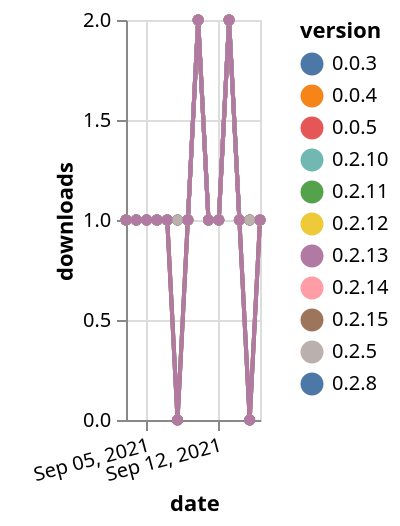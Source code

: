 {"$schema": "https://vega.github.io/schema/vega-lite/v5.json", "description": "A simple bar chart with embedded data.", "data": {"values": [{"date": "2021-09-03", "total": 250, "delta": 1, "version": "0.0.3"}, {"date": "2021-09-04", "total": 251, "delta": 1, "version": "0.0.3"}, {"date": "2021-09-05", "total": 252, "delta": 1, "version": "0.0.3"}, {"date": "2021-09-06", "total": 253, "delta": 1, "version": "0.0.3"}, {"date": "2021-09-07", "total": 254, "delta": 1, "version": "0.0.3"}, {"date": "2021-09-08", "total": 255, "delta": 1, "version": "0.0.3"}, {"date": "2021-09-09", "total": 256, "delta": 1, "version": "0.0.3"}, {"date": "2021-09-10", "total": 258, "delta": 2, "version": "0.0.3"}, {"date": "2021-09-11", "total": 259, "delta": 1, "version": "0.0.3"}, {"date": "2021-09-12", "total": 260, "delta": 1, "version": "0.0.3"}, {"date": "2021-09-13", "total": 262, "delta": 2, "version": "0.0.3"}, {"date": "2021-09-14", "total": 263, "delta": 1, "version": "0.0.3"}, {"date": "2021-09-15", "total": 264, "delta": 1, "version": "0.0.3"}, {"date": "2021-09-16", "total": 265, "delta": 1, "version": "0.0.3"}, {"date": "2021-09-03", "total": 246, "delta": 1, "version": "0.0.5"}, {"date": "2021-09-04", "total": 247, "delta": 1, "version": "0.0.5"}, {"date": "2021-09-05", "total": 248, "delta": 1, "version": "0.0.5"}, {"date": "2021-09-06", "total": 249, "delta": 1, "version": "0.0.5"}, {"date": "2021-09-07", "total": 250, "delta": 1, "version": "0.0.5"}, {"date": "2021-09-08", "total": 251, "delta": 1, "version": "0.0.5"}, {"date": "2021-09-09", "total": 252, "delta": 1, "version": "0.0.5"}, {"date": "2021-09-10", "total": 254, "delta": 2, "version": "0.0.5"}, {"date": "2021-09-11", "total": 255, "delta": 1, "version": "0.0.5"}, {"date": "2021-09-12", "total": 256, "delta": 1, "version": "0.0.5"}, {"date": "2021-09-13", "total": 258, "delta": 2, "version": "0.0.5"}, {"date": "2021-09-14", "total": 259, "delta": 1, "version": "0.0.5"}, {"date": "2021-09-15", "total": 260, "delta": 1, "version": "0.0.5"}, {"date": "2021-09-16", "total": 261, "delta": 1, "version": "0.0.5"}, {"date": "2021-09-03", "total": 238, "delta": 1, "version": "0.2.11"}, {"date": "2021-09-04", "total": 239, "delta": 1, "version": "0.2.11"}, {"date": "2021-09-05", "total": 240, "delta": 1, "version": "0.2.11"}, {"date": "2021-09-06", "total": 241, "delta": 1, "version": "0.2.11"}, {"date": "2021-09-07", "total": 242, "delta": 1, "version": "0.2.11"}, {"date": "2021-09-08", "total": 242, "delta": 0, "version": "0.2.11"}, {"date": "2021-09-09", "total": 243, "delta": 1, "version": "0.2.11"}, {"date": "2021-09-10", "total": 245, "delta": 2, "version": "0.2.11"}, {"date": "2021-09-11", "total": 246, "delta": 1, "version": "0.2.11"}, {"date": "2021-09-12", "total": 247, "delta": 1, "version": "0.2.11"}, {"date": "2021-09-13", "total": 249, "delta": 2, "version": "0.2.11"}, {"date": "2021-09-14", "total": 250, "delta": 1, "version": "0.2.11"}, {"date": "2021-09-15", "total": 250, "delta": 0, "version": "0.2.11"}, {"date": "2021-09-16", "total": 251, "delta": 1, "version": "0.2.11"}, {"date": "2021-09-03", "total": 250, "delta": 1, "version": "0.0.4"}, {"date": "2021-09-04", "total": 251, "delta": 1, "version": "0.0.4"}, {"date": "2021-09-05", "total": 252, "delta": 1, "version": "0.0.4"}, {"date": "2021-09-06", "total": 253, "delta": 1, "version": "0.0.4"}, {"date": "2021-09-07", "total": 254, "delta": 1, "version": "0.0.4"}, {"date": "2021-09-08", "total": 255, "delta": 1, "version": "0.0.4"}, {"date": "2021-09-09", "total": 256, "delta": 1, "version": "0.0.4"}, {"date": "2021-09-10", "total": 258, "delta": 2, "version": "0.0.4"}, {"date": "2021-09-11", "total": 259, "delta": 1, "version": "0.0.4"}, {"date": "2021-09-12", "total": 260, "delta": 1, "version": "0.0.4"}, {"date": "2021-09-13", "total": 262, "delta": 2, "version": "0.0.4"}, {"date": "2021-09-14", "total": 263, "delta": 1, "version": "0.0.4"}, {"date": "2021-09-15", "total": 264, "delta": 1, "version": "0.0.4"}, {"date": "2021-09-16", "total": 265, "delta": 1, "version": "0.0.4"}, {"date": "2021-09-03", "total": 196, "delta": 1, "version": "0.2.12"}, {"date": "2021-09-04", "total": 197, "delta": 1, "version": "0.2.12"}, {"date": "2021-09-05", "total": 198, "delta": 1, "version": "0.2.12"}, {"date": "2021-09-06", "total": 199, "delta": 1, "version": "0.2.12"}, {"date": "2021-09-07", "total": 200, "delta": 1, "version": "0.2.12"}, {"date": "2021-09-08", "total": 200, "delta": 0, "version": "0.2.12"}, {"date": "2021-09-09", "total": 201, "delta": 1, "version": "0.2.12"}, {"date": "2021-09-10", "total": 203, "delta": 2, "version": "0.2.12"}, {"date": "2021-09-11", "total": 204, "delta": 1, "version": "0.2.12"}, {"date": "2021-09-12", "total": 205, "delta": 1, "version": "0.2.12"}, {"date": "2021-09-13", "total": 207, "delta": 2, "version": "0.2.12"}, {"date": "2021-09-14", "total": 208, "delta": 1, "version": "0.2.12"}, {"date": "2021-09-15", "total": 208, "delta": 0, "version": "0.2.12"}, {"date": "2021-09-16", "total": 209, "delta": 1, "version": "0.2.12"}, {"date": "2021-09-03", "total": 190, "delta": 1, "version": "0.2.14"}, {"date": "2021-09-04", "total": 191, "delta": 1, "version": "0.2.14"}, {"date": "2021-09-05", "total": 192, "delta": 1, "version": "0.2.14"}, {"date": "2021-09-06", "total": 193, "delta": 1, "version": "0.2.14"}, {"date": "2021-09-07", "total": 194, "delta": 1, "version": "0.2.14"}, {"date": "2021-09-08", "total": 194, "delta": 0, "version": "0.2.14"}, {"date": "2021-09-09", "total": 195, "delta": 1, "version": "0.2.14"}, {"date": "2021-09-10", "total": 197, "delta": 2, "version": "0.2.14"}, {"date": "2021-09-11", "total": 198, "delta": 1, "version": "0.2.14"}, {"date": "2021-09-12", "total": 199, "delta": 1, "version": "0.2.14"}, {"date": "2021-09-13", "total": 201, "delta": 2, "version": "0.2.14"}, {"date": "2021-09-14", "total": 202, "delta": 1, "version": "0.2.14"}, {"date": "2021-09-15", "total": 202, "delta": 0, "version": "0.2.14"}, {"date": "2021-09-16", "total": 203, "delta": 1, "version": "0.2.14"}, {"date": "2021-09-03", "total": 239, "delta": 1, "version": "0.2.10"}, {"date": "2021-09-04", "total": 240, "delta": 1, "version": "0.2.10"}, {"date": "2021-09-05", "total": 241, "delta": 1, "version": "0.2.10"}, {"date": "2021-09-06", "total": 242, "delta": 1, "version": "0.2.10"}, {"date": "2021-09-07", "total": 243, "delta": 1, "version": "0.2.10"}, {"date": "2021-09-08", "total": 243, "delta": 0, "version": "0.2.10"}, {"date": "2021-09-09", "total": 244, "delta": 1, "version": "0.2.10"}, {"date": "2021-09-10", "total": 246, "delta": 2, "version": "0.2.10"}, {"date": "2021-09-11", "total": 247, "delta": 1, "version": "0.2.10"}, {"date": "2021-09-12", "total": 248, "delta": 1, "version": "0.2.10"}, {"date": "2021-09-13", "total": 250, "delta": 2, "version": "0.2.10"}, {"date": "2021-09-14", "total": 251, "delta": 1, "version": "0.2.10"}, {"date": "2021-09-15", "total": 251, "delta": 0, "version": "0.2.10"}, {"date": "2021-09-16", "total": 252, "delta": 1, "version": "0.2.10"}, {"date": "2021-09-03", "total": 239, "delta": 1, "version": "0.2.8"}, {"date": "2021-09-04", "total": 240, "delta": 1, "version": "0.2.8"}, {"date": "2021-09-05", "total": 241, "delta": 1, "version": "0.2.8"}, {"date": "2021-09-06", "total": 242, "delta": 1, "version": "0.2.8"}, {"date": "2021-09-07", "total": 243, "delta": 1, "version": "0.2.8"}, {"date": "2021-09-08", "total": 244, "delta": 1, "version": "0.2.8"}, {"date": "2021-09-09", "total": 245, "delta": 1, "version": "0.2.8"}, {"date": "2021-09-10", "total": 247, "delta": 2, "version": "0.2.8"}, {"date": "2021-09-11", "total": 248, "delta": 1, "version": "0.2.8"}, {"date": "2021-09-12", "total": 249, "delta": 1, "version": "0.2.8"}, {"date": "2021-09-13", "total": 251, "delta": 2, "version": "0.2.8"}, {"date": "2021-09-14", "total": 252, "delta": 1, "version": "0.2.8"}, {"date": "2021-09-15", "total": 253, "delta": 1, "version": "0.2.8"}, {"date": "2021-09-16", "total": 254, "delta": 1, "version": "0.2.8"}, {"date": "2021-09-03", "total": 189, "delta": 1, "version": "0.2.15"}, {"date": "2021-09-04", "total": 190, "delta": 1, "version": "0.2.15"}, {"date": "2021-09-05", "total": 191, "delta": 1, "version": "0.2.15"}, {"date": "2021-09-06", "total": 192, "delta": 1, "version": "0.2.15"}, {"date": "2021-09-07", "total": 193, "delta": 1, "version": "0.2.15"}, {"date": "2021-09-08", "total": 193, "delta": 0, "version": "0.2.15"}, {"date": "2021-09-09", "total": 194, "delta": 1, "version": "0.2.15"}, {"date": "2021-09-10", "total": 196, "delta": 2, "version": "0.2.15"}, {"date": "2021-09-11", "total": 197, "delta": 1, "version": "0.2.15"}, {"date": "2021-09-12", "total": 198, "delta": 1, "version": "0.2.15"}, {"date": "2021-09-13", "total": 200, "delta": 2, "version": "0.2.15"}, {"date": "2021-09-14", "total": 201, "delta": 1, "version": "0.2.15"}, {"date": "2021-09-15", "total": 201, "delta": 0, "version": "0.2.15"}, {"date": "2021-09-16", "total": 202, "delta": 1, "version": "0.2.15"}, {"date": "2021-09-03", "total": 237, "delta": 1, "version": "0.2.5"}, {"date": "2021-09-04", "total": 238, "delta": 1, "version": "0.2.5"}, {"date": "2021-09-05", "total": 239, "delta": 1, "version": "0.2.5"}, {"date": "2021-09-06", "total": 240, "delta": 1, "version": "0.2.5"}, {"date": "2021-09-07", "total": 241, "delta": 1, "version": "0.2.5"}, {"date": "2021-09-08", "total": 242, "delta": 1, "version": "0.2.5"}, {"date": "2021-09-09", "total": 243, "delta": 1, "version": "0.2.5"}, {"date": "2021-09-10", "total": 245, "delta": 2, "version": "0.2.5"}, {"date": "2021-09-11", "total": 246, "delta": 1, "version": "0.2.5"}, {"date": "2021-09-12", "total": 247, "delta": 1, "version": "0.2.5"}, {"date": "2021-09-13", "total": 249, "delta": 2, "version": "0.2.5"}, {"date": "2021-09-14", "total": 250, "delta": 1, "version": "0.2.5"}, {"date": "2021-09-15", "total": 251, "delta": 1, "version": "0.2.5"}, {"date": "2021-09-16", "total": 252, "delta": 1, "version": "0.2.5"}, {"date": "2021-09-03", "total": 195, "delta": 1, "version": "0.2.13"}, {"date": "2021-09-04", "total": 196, "delta": 1, "version": "0.2.13"}, {"date": "2021-09-05", "total": 197, "delta": 1, "version": "0.2.13"}, {"date": "2021-09-06", "total": 198, "delta": 1, "version": "0.2.13"}, {"date": "2021-09-07", "total": 199, "delta": 1, "version": "0.2.13"}, {"date": "2021-09-08", "total": 199, "delta": 0, "version": "0.2.13"}, {"date": "2021-09-09", "total": 200, "delta": 1, "version": "0.2.13"}, {"date": "2021-09-10", "total": 202, "delta": 2, "version": "0.2.13"}, {"date": "2021-09-11", "total": 203, "delta": 1, "version": "0.2.13"}, {"date": "2021-09-12", "total": 204, "delta": 1, "version": "0.2.13"}, {"date": "2021-09-13", "total": 206, "delta": 2, "version": "0.2.13"}, {"date": "2021-09-14", "total": 207, "delta": 1, "version": "0.2.13"}, {"date": "2021-09-15", "total": 207, "delta": 0, "version": "0.2.13"}, {"date": "2021-09-16", "total": 208, "delta": 1, "version": "0.2.13"}]}, "width": "container", "mark": {"type": "line", "point": {"filled": true}}, "encoding": {"x": {"field": "date", "type": "temporal", "timeUnit": "yearmonthdate", "title": "date", "axis": {"labelAngle": -15}}, "y": {"field": "delta", "type": "quantitative", "title": "downloads"}, "color": {"field": "version", "type": "nominal"}, "tooltip": {"field": "delta"}}}